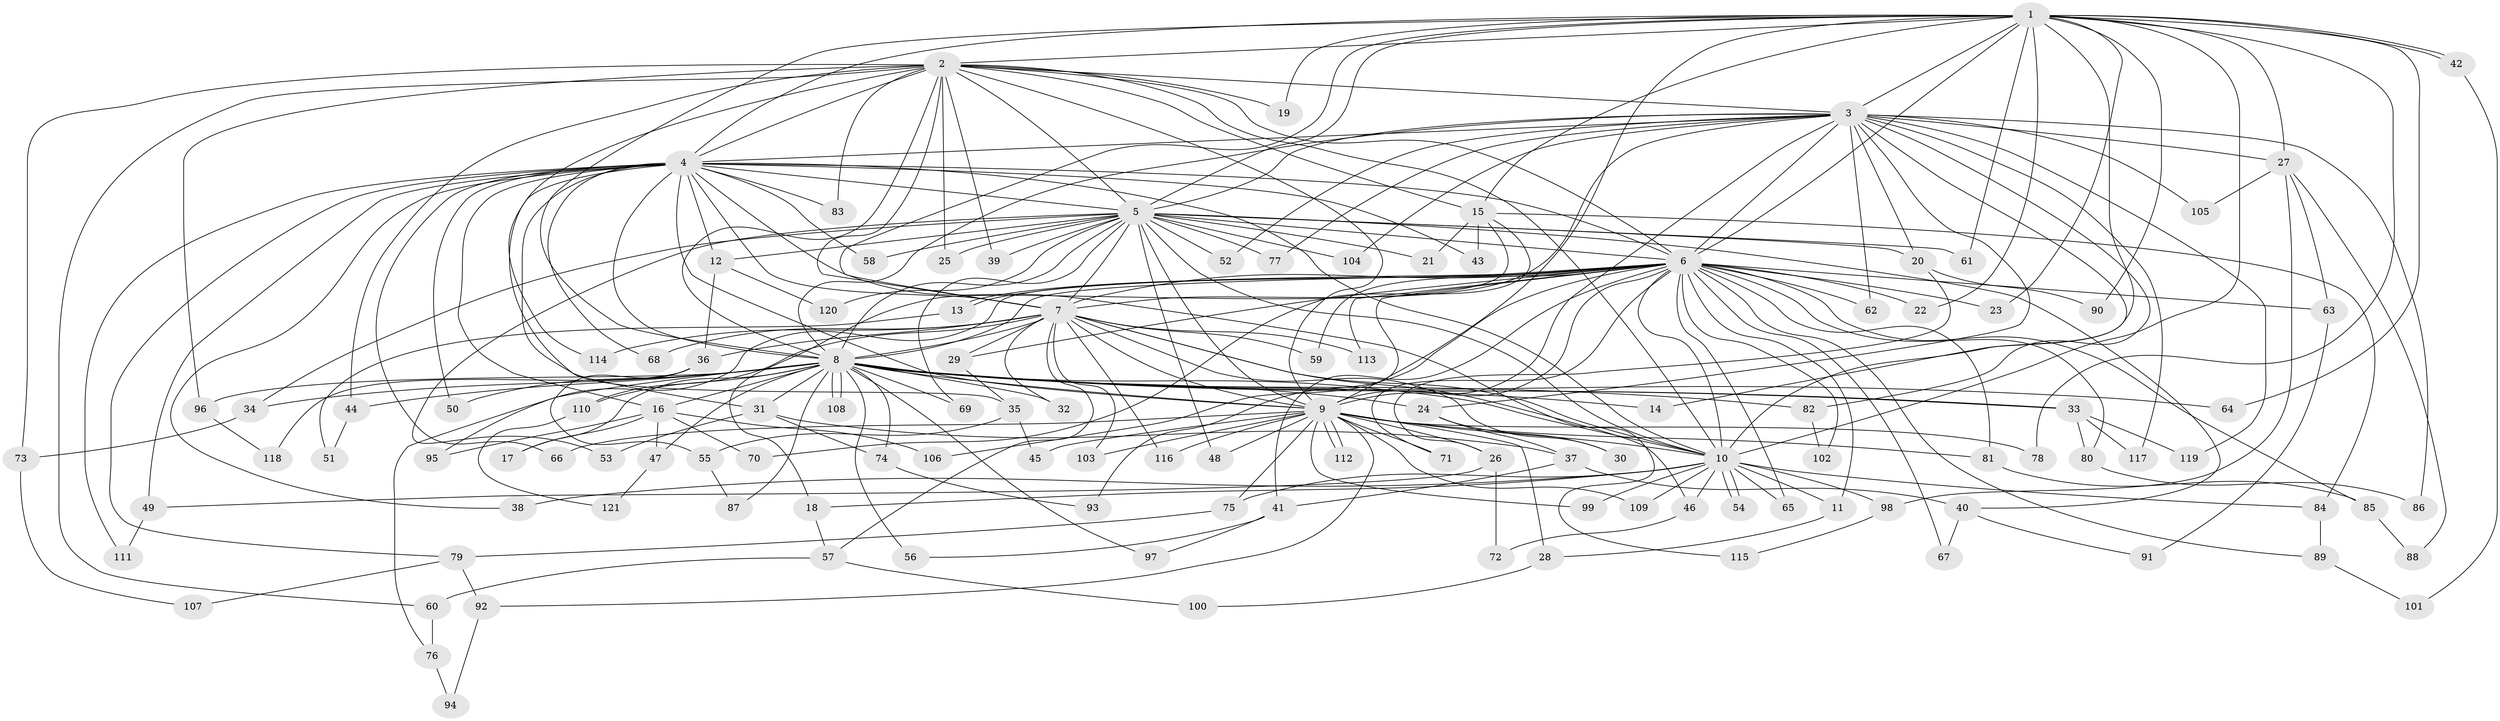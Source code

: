 // Generated by graph-tools (version 1.1) at 2025/44/03/09/25 04:44:26]
// undirected, 121 vertices, 267 edges
graph export_dot {
graph [start="1"]
  node [color=gray90,style=filled];
  1;
  2;
  3;
  4;
  5;
  6;
  7;
  8;
  9;
  10;
  11;
  12;
  13;
  14;
  15;
  16;
  17;
  18;
  19;
  20;
  21;
  22;
  23;
  24;
  25;
  26;
  27;
  28;
  29;
  30;
  31;
  32;
  33;
  34;
  35;
  36;
  37;
  38;
  39;
  40;
  41;
  42;
  43;
  44;
  45;
  46;
  47;
  48;
  49;
  50;
  51;
  52;
  53;
  54;
  55;
  56;
  57;
  58;
  59;
  60;
  61;
  62;
  63;
  64;
  65;
  66;
  67;
  68;
  69;
  70;
  71;
  72;
  73;
  74;
  75;
  76;
  77;
  78;
  79;
  80;
  81;
  82;
  83;
  84;
  85;
  86;
  87;
  88;
  89;
  90;
  91;
  92;
  93;
  94;
  95;
  96;
  97;
  98;
  99;
  100;
  101;
  102;
  103;
  104;
  105;
  106;
  107;
  108;
  109;
  110;
  111;
  112;
  113;
  114;
  115;
  116;
  117;
  118;
  119;
  120;
  121;
  1 -- 2;
  1 -- 3;
  1 -- 4;
  1 -- 5;
  1 -- 6;
  1 -- 7;
  1 -- 8;
  1 -- 9;
  1 -- 10;
  1 -- 14;
  1 -- 15;
  1 -- 19;
  1 -- 22;
  1 -- 23;
  1 -- 27;
  1 -- 42;
  1 -- 42;
  1 -- 61;
  1 -- 64;
  1 -- 78;
  1 -- 90;
  2 -- 3;
  2 -- 4;
  2 -- 5;
  2 -- 6;
  2 -- 7;
  2 -- 8;
  2 -- 9;
  2 -- 10;
  2 -- 15;
  2 -- 19;
  2 -- 25;
  2 -- 39;
  2 -- 44;
  2 -- 60;
  2 -- 73;
  2 -- 83;
  2 -- 96;
  2 -- 114;
  3 -- 4;
  3 -- 5;
  3 -- 6;
  3 -- 7;
  3 -- 8;
  3 -- 9;
  3 -- 10;
  3 -- 20;
  3 -- 24;
  3 -- 27;
  3 -- 52;
  3 -- 62;
  3 -- 77;
  3 -- 82;
  3 -- 86;
  3 -- 104;
  3 -- 105;
  3 -- 117;
  3 -- 119;
  4 -- 5;
  4 -- 6;
  4 -- 7;
  4 -- 8;
  4 -- 9;
  4 -- 10;
  4 -- 12;
  4 -- 16;
  4 -- 31;
  4 -- 35;
  4 -- 38;
  4 -- 43;
  4 -- 49;
  4 -- 50;
  4 -- 58;
  4 -- 66;
  4 -- 68;
  4 -- 79;
  4 -- 83;
  4 -- 111;
  4 -- 115;
  5 -- 6;
  5 -- 7;
  5 -- 8;
  5 -- 9;
  5 -- 10;
  5 -- 12;
  5 -- 20;
  5 -- 21;
  5 -- 25;
  5 -- 34;
  5 -- 39;
  5 -- 40;
  5 -- 48;
  5 -- 52;
  5 -- 53;
  5 -- 58;
  5 -- 61;
  5 -- 69;
  5 -- 77;
  5 -- 104;
  5 -- 120;
  6 -- 7;
  6 -- 8;
  6 -- 9;
  6 -- 10;
  6 -- 11;
  6 -- 13;
  6 -- 13;
  6 -- 22;
  6 -- 23;
  6 -- 29;
  6 -- 41;
  6 -- 59;
  6 -- 62;
  6 -- 63;
  6 -- 65;
  6 -- 67;
  6 -- 71;
  6 -- 80;
  6 -- 81;
  6 -- 85;
  6 -- 89;
  6 -- 93;
  6 -- 95;
  6 -- 102;
  6 -- 106;
  6 -- 113;
  7 -- 8;
  7 -- 9;
  7 -- 10;
  7 -- 29;
  7 -- 30;
  7 -- 32;
  7 -- 36;
  7 -- 46;
  7 -- 57;
  7 -- 59;
  7 -- 68;
  7 -- 103;
  7 -- 110;
  7 -- 113;
  7 -- 114;
  7 -- 116;
  8 -- 9;
  8 -- 10;
  8 -- 14;
  8 -- 16;
  8 -- 17;
  8 -- 24;
  8 -- 31;
  8 -- 32;
  8 -- 33;
  8 -- 33;
  8 -- 34;
  8 -- 44;
  8 -- 47;
  8 -- 50;
  8 -- 56;
  8 -- 64;
  8 -- 69;
  8 -- 74;
  8 -- 76;
  8 -- 82;
  8 -- 87;
  8 -- 96;
  8 -- 97;
  8 -- 108;
  8 -- 108;
  8 -- 110;
  9 -- 10;
  9 -- 26;
  9 -- 28;
  9 -- 45;
  9 -- 48;
  9 -- 66;
  9 -- 71;
  9 -- 75;
  9 -- 78;
  9 -- 81;
  9 -- 92;
  9 -- 99;
  9 -- 103;
  9 -- 109;
  9 -- 112;
  9 -- 112;
  9 -- 116;
  10 -- 11;
  10 -- 18;
  10 -- 38;
  10 -- 46;
  10 -- 54;
  10 -- 54;
  10 -- 65;
  10 -- 75;
  10 -- 84;
  10 -- 98;
  10 -- 99;
  10 -- 109;
  11 -- 28;
  12 -- 36;
  12 -- 120;
  13 -- 51;
  15 -- 18;
  15 -- 21;
  15 -- 43;
  15 -- 70;
  15 -- 84;
  16 -- 17;
  16 -- 47;
  16 -- 70;
  16 -- 95;
  16 -- 106;
  18 -- 57;
  20 -- 26;
  20 -- 90;
  24 -- 30;
  24 -- 37;
  26 -- 49;
  26 -- 72;
  27 -- 63;
  27 -- 88;
  27 -- 98;
  27 -- 105;
  28 -- 100;
  29 -- 35;
  31 -- 37;
  31 -- 53;
  31 -- 74;
  33 -- 80;
  33 -- 117;
  33 -- 119;
  34 -- 73;
  35 -- 45;
  35 -- 55;
  36 -- 55;
  36 -- 118;
  37 -- 40;
  37 -- 41;
  40 -- 67;
  40 -- 91;
  41 -- 56;
  41 -- 97;
  42 -- 101;
  44 -- 51;
  46 -- 72;
  47 -- 121;
  49 -- 111;
  55 -- 87;
  57 -- 60;
  57 -- 100;
  60 -- 76;
  63 -- 91;
  73 -- 107;
  74 -- 93;
  75 -- 79;
  76 -- 94;
  79 -- 92;
  79 -- 107;
  80 -- 86;
  81 -- 85;
  82 -- 102;
  84 -- 89;
  85 -- 88;
  89 -- 101;
  92 -- 94;
  96 -- 118;
  98 -- 115;
  110 -- 121;
}
